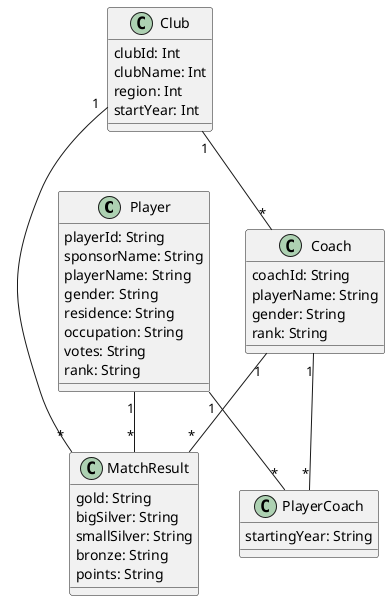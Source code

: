 @startuml "RidingClub"


class Player{
  playerId: String
  sponsorName: String
  playerName: String
  gender: String
  residence: String
  occupation: String
  votes: String
  rank: String
}

class Club{
  clubId: Int
  clubName: Int
  region: Int
  startYear: Int
}

class Coach{
  coachId: String
  playerName: String
  gender: String
  rank: String
}

class PlayerCoach{
  startingYear: String
}

class MatchResult{
  gold: String
  bigSilver: String
  smallSilver: String
  bronze: String
  points: String
}



Player "1" -- "*" PlayerCoach

Player "1" -- "*" MatchResult

Club "1" -- "*" Coach

Club "1" -- "*" MatchResult

Coach "1" -- "*" PlayerCoach

Coach "1" -- "*" MatchResult


@enduml